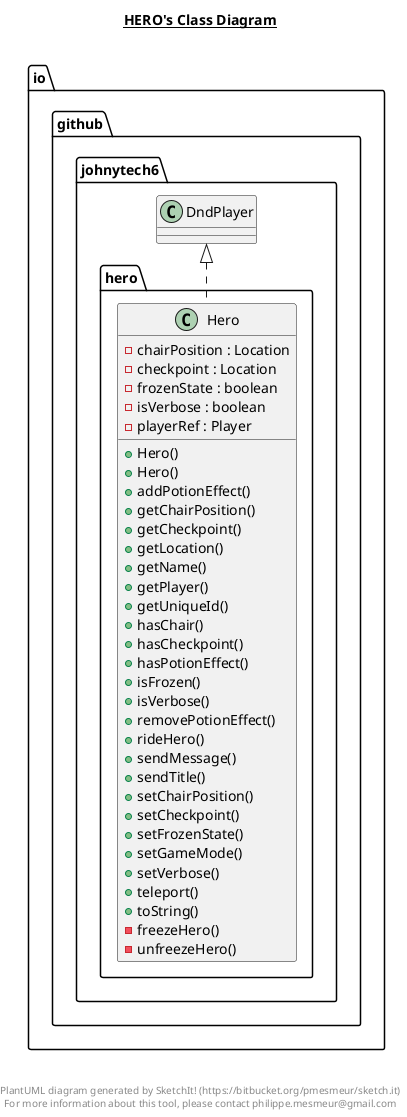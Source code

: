 @startuml

title __HERO's Class Diagram__\n

  namespace io.github.johnytech6 {
    namespace hero {
      class io.github.johnytech6.hero.Hero {
          - chairPosition : Location
          - checkpoint : Location
          - frozenState : boolean
          - isVerbose : boolean
          - playerRef : Player
          + Hero()
          + Hero()
          + addPotionEffect()
          + getChairPosition()
          + getCheckpoint()
          + getLocation()
          + getName()
          + getPlayer()
          + getUniqueId()
          + hasChair()
          + hasCheckpoint()
          + hasPotionEffect()
          + isFrozen()
          + isVerbose()
          + removePotionEffect()
          + rideHero()
          + sendMessage()
          + sendTitle()
          + setChairPosition()
          + setCheckpoint()
          + setFrozenState()
          + setGameMode()
          + setVerbose()
          + teleport()
          + toString()
          - freezeHero()
          - unfreezeHero()
      }
    }
  }
  

  io.github.johnytech6.hero.Hero .up.|> io.github.johnytech6.DndPlayer


right footer


PlantUML diagram generated by SketchIt! (https://bitbucket.org/pmesmeur/sketch.it)
For more information about this tool, please contact philippe.mesmeur@gmail.com
endfooter

@enduml
